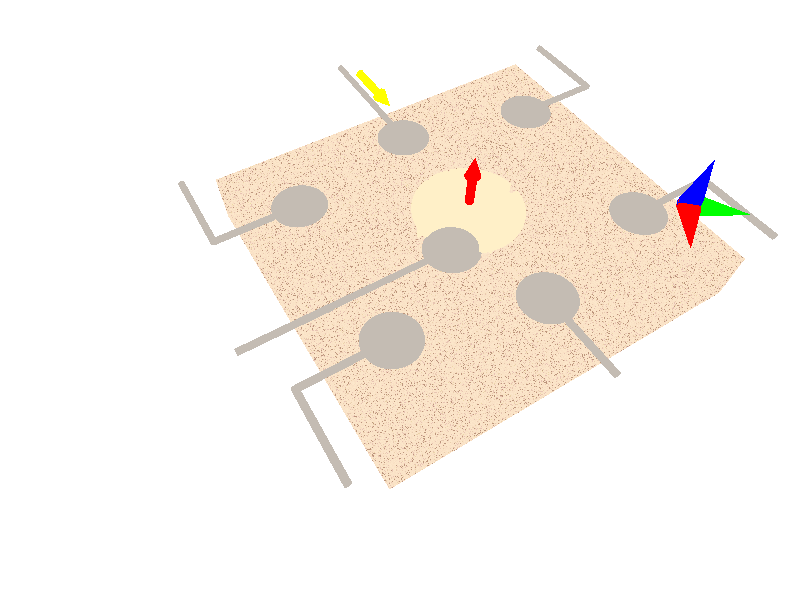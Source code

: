 #include "colors.inc" 
#include "textures.inc"
#include "golds.inc"
#include "metals.inc"
#include "woods.inc"

// Axis reference
cone{ <0,3,0>, 1, <5,3,0>, 0 pigment{color rgb<1,0,0>} } // x-axis 
cone{ <0,3,0>, 1, <0,8,0>, 0 pigment{color rgb<0,0,1>} } // y-axis
cone{ <0,3,0>, 1, <0,3,5>, 0 pigment{color rgb<0,1,0>} } // z-axis
                                                         
// This set of x?? and y?? defines all corners on the Hall bar.
#declare x01 =  0.00;
#declare x02 =  8.00;
#declare x03 =  9.00;
#declare x04 = 13.75;
#declare x05 = 14.00;
#declare x06 = 16.00;
#declare x07 = 16.25;
#declare x08 = 21.00;
#declare x09 = 22.00;
#declare x10 = 30.00;
        
#declare y01 = -3.00;
#declare y02 =  0.00;
#declare y03 =  3.00;
#declare y04 =  4.00;
#declare y05 =  7.00;
#declare y06 =  7.80;
#declare y07 =  8.00;
#declare y08 = 10.00;
#declare y09 = 11.00;
#declare y10 = 13.00;
#declare y11 = 13.20;
#declare y12 = 14.00;
#declare y13 = 17.00;
#declare y14 = 18.00;
#declare y15 = 21.00;
#declare y16 = 24.00;
        
#declare zI  =  0.00;
#declare zF  =  1.00;  

#declare sample_texture = texture{ Cork}//T_Wood10 }
                                                                                                                 
// Substrate definition.                                                                                        
#declare substrate = box{ <-2.5,-5.5,-5.0>, <32.5,26.5,0> texture{ sample_texture } }

// Hall-bar definition.
#declare bH = union{
                                
        box{ <x01,y02,zI>, <x02,y05,zF> }
        box{ <x03,y01,zI>, <x08,y03,zF> }
        box{ <x09,y02,zI>, <x10,y05,zF> }
        box{ <x05,y02,zI>, <x06,y15,zF> } 
        box{ <x01,y04,zI>, <x04,y08,zF> }
        box{ <x07,y04,zI>, <x10,y08,zF> }
        box{ <x03,y06,zI>, <x08,y07,zF> }  
        box{ <x01,y09,zI>, <x04,y13,zF> }
        box{ <x07,y09,zI>, <x10,y13,zF> }
        box{ <x03,y10,zI>, <x08,y11,zF> } 
        box{ <x01,y12,zI>, <x02,y15,zF> }
        box{ <x09,y12,zI>, <x10,y15,zF> }
        box{ <x03,y14,zI>, <x08,y16,zF> }
        
        texture{ sample_texture }
}                                                                             
 
// Gate definition.
#declare gate = union{
                                     
        #local gate_radius    = 5.00;                                     
        #local gate_thickness = 0.20;
        #local gate_texture   = texture{ T_Gold_5B }
                                
        // Upper circle.
        difference{
                cylinder { <15,10.5,zF>, <15,10.5,zF + gate_thickness>, gate_radius }
                box { <x02,y08,zF-0.0001>, <x05,y09,zF+gate_thickness+0.0001> }                
                box { <x04,y04,zF-0.0001>, <x05,y06,zF+gate_thickness+0.0001> }
                box { <x04,y07,zF-0.0001>, <x05,y10,zF+gate_thickness+0.0001> }
                box { <x04,y11,zF-0.0001>, <x05,y13,zF+gate_thickness+0.0001> }
                
                box { <x06,y08,zF-0.0001>, <x09,y09,zF+gate_thickness+0.0001> }
                box { <x06,y04,zF-0.0001>, <x07,y06,zF+gate_thickness+0.0001> }
                box { <x06,y07,zF-0.0001>, <x07,y10,zF+gate_thickness+0.0001> }
                box { <x06,y11,zF-0.0001>, <x07,y13,zF+gate_thickness+0.0001> }                
        }                                                                    
        
        // Lower circle
        cylinder { <15,10.5,zI>, <15,10.5,zI + gate_thickness>, gate_radius }
        
          
        // The vertical walls.
        #local delta = 0.01;
        box { <15-gate_radius,y09,zF>, <x04+delta,y09-delta,gate_thickness> }
        box { <15-gate_radius,y08,zF>, <x04+delta,y08+delta,gate_thickness> }
        box { <15+gate_radius,y08,zF>, <x07-delta,y08+delta,gate_thickness> }
        box { <15+gate_radius,y09,zF>, <x07-delta,y09-delta,gate_thickness> }
        
        box { <x04,y07,zF>, <x05,y07+delta,gate_thickness> }
        box { <x04,y10,zF>, <x05,y10-delta,gate_thickness> }
        box { <x07,y07,zF>, <x06,y07+delta,gate_thickness> }
        box { <x07,y10,zF>, <x06,y10-delta,gate_thickness> }
        
        box { <x04,y07,zF>, <x04+delta,y08+delta,gate_thickness> }
        box { <x04,y10,zF>, <x04+delta,y09-delta,gate_thickness> }
        box { <x07,y07,zF>, <x07-delta,y08+delta,gate_thickness> }
        box { <x07,y10,zF>, <x07-delta,y09-delta,gate_thickness> }
                                                                 
        box { <x06,y07,zF>, <x06+delta,y10-delta,gate_thickness> }
        box { <x05,y07,zF>, <x05-delta,y10,gate_thickness> }                                                                                                                                  
        
        box { <x04,y11,zF>, <x04+delta,15.3412,gate_thickness> }
        box { <x05,y11,zF>, <x05-delta,15.3992,gate_thickness> }
        box { <x04,y11,zF>, <x05,y11+delta,gate_thickness> }
                                 
        box { <x04,y06,zF>, <x04+delta,5.6588,gate_thickness> }
        box { <x05,y06,zF>, <x05-delta,5.6010,gate_thickness> }
        box { <x04,y06,zF>, <x05,y06-delta,gate_thickness> }                         
        
        box { <x07,y11,zF>, <x07-delta,15.3412,gate_thickness> }
        box { <x06,y11,zF>, <x06+delta,15.3992,gate_thickness> }
        box { <x07,y11,zF>, <x06,y11+delta,gate_thickness> }
          
        box { <x07,y06,zF>, <x07-delta,5.6588,gate_thickness> }
        box { <x06,y06,zF>, <x06+delta,5.6010,gate_thickness> }
        box { <x06,y06,zF>, <x07,y06-delta,gate_thickness> }                         
        
        texture{ gate_texture }
}                         
 
// Contacts and terminals definition.
#declare contacts = union{
    
    // Wire diameter.                     
    #local d = 0.3;                         
    
    // This macro builds one single contact at (x0,y0).
    // Each contact is an elipsoid given by (x - x0)^2/rX^2 + (y - y0)^2/rY^2 + (z - z0)^2/rZ^2 = 1.
    // Converting this equation to the form requested by the command "quadric" one obtains the A, B... J given below.
    #macro contact( x0, y0 )
        union{        
            #local z0 = 1.00;            
            #local rX = 2.5;
            #local rY = 2.5;
            #local rZ = 0.5;
        
            #local A = pow(rY*rZ,2);
            #local B = pow(rX*rZ,2);
            #local C = pow(rX*rY,2);       
            #local D = 0;
            #local E = 0;
            #local F = 0;
            #local G = -2*x0*A;
            #local H = -2*y0*B;
            #local I = -2*z0*C;
            #local J = pow(x0*rY*rZ,2)+pow(y0*rX*rZ,2)+pow(z0*rX*rY,2)-pow(rX*rY*rZ,2);
        
            quadric{ <A,B,C>, <D,E,F>, <G,H,I>, J }
        }
    #end 

    // Contact #1 (source)
    contact( x05 + 1.0, y01 + 2.5 )    
    // Contact #2
    contact( x01 + 2.5, y02 + 2.5 ) 
    // Contact #3
    contact( x01 + 2.5, y15 - 2.5 )
    // Contact #4 (drain)
    contact( x05 + 1.0, y16 - 2.5 )    
    // Contact #5
    contact( x10 - 2.5, y15 - 2.5 )    
    // Contact #6
    contact( x10 - 2.5, y02 + 2.5 )   
    // Contact #7 (gate)
    contact( x07 + 2.5, y08 - 2.5 )
                                                       
    // Wire of contact #1
    cylinder{ <x05 + 1.0, y01 + 2.5, 1.0>, <x05 + 1.0, y01 -  5.5, 1.0>, d }                 
    // Wire of contact #2                
    cylinder{ <x01 + 2.5, y02 + 2.5, 1.0>, <x01 - 5.5, y02 +  2.5, 1.0>, d }
    cylinder{ <x01 - 5.5, y02 + 2.5, 1.0>, <x01 - 5.5, y02 -  5.5, 1.0>, d }
    sphere{ <x01 - 5.5, y02 + 2.5, 1.0>, d }
    // Wire of contact #3
    cylinder{ <x01 + 2.5, y15 - 2.5, 1.0>, <x01 - 5.5, y15 -  2.5, 1.0>, d } 
    cylinder{ <x01 - 5.5, y15 - 2.5, 1.0>, <x01 - 5.5, y15 +  5.5, 1.0>, d }
    sphere{ <x01 - 5.5, y15 - 2.5, 1.0>, d }
    // Wire of contact #4
    cylinder{ <x05 + 1.0, y16 - 2.5, 1.0>, <x05 + 1.0, y16 + 10.5, 1.0>, d }
    // Wire of contact #5
    cylinder{ <x10 - 2.5, y15 - 2.5, 1.0>, <x10 + 5.5, y15 -  2.5, 1.0>, d }
    cylinder{ <x10 + 5.5, y15 - 2.5, 1.0>, <x10 + 5.5, y15 +  5.5, 1.0>, d }    
    sphere{ <x10 + 5.5, y15 - 2.5, 1.0>, d }
    // Wire of contact #6
    cylinder{ <x10 - 2.5, y02 + 2.5, 1.0>, <x10 + 5.5, y02 +  2.5, 1.0>, d }
    cylinder{ <x10 + 5.5, y02 + 2.5, 1.0>, <x10 + 5.5, y02 -  5.5, 1.0>, d }
    sphere{ <x10 + 5.5, y02 + 2.5, 1.0>, d }                             
    // Wire of contact #7
    cylinder{ <x07 + 2.5, y08 - 2.5, 1.0>, <38.0, y08 - 2.5, 1.0>, d }   
                                
    texture { Aluminum }
}

// Magnetic field arrow definition.
#declare B = union{                                    
    cylinder{ <15.0, 10.5, 2.0>, <15.0, 10.5, 5.0>, 0.4 }
    cone{ <15.0, 10.5, 5.0>, 0.7, <15.0, 10.5, 7.0>, 0.0 }
    pigment{ color rgb<1,0,0> }
} 

// Electric current arrow definition.
#declare I = union{
    cylinder{ <15.0, 30.0, 3.0>, <15.0, 26.0, 3.0>, 0.4 }
    cone{ <15.0, 26.0, 3.0>, 0.7, <15.0, 24.0, 3.0>, 0.0 }
    pigment{ color rgb<1,1,0> }
}
  
// -----------------------------
// Putting the objects in scene.
// -----------------------------
    
// Background.
background { color White }           

// Illumination. 
light_source{ <-50, 100, -10> White fade_distance 50 fade_power 2}
light_source{ < 50,  50,   0> White fade_distance 75 fade_power 2}
light_source{ < 50,  0,   -20> White fade_distance 40 fade_power 2 }

// Camera.
camera { location < 40, 40, -15> look_at  < 20, 10, -20> }
        
// The objects.        
object{ substrate rotate -90*x rotate 45*y }      
object{ bH        rotate -90*x rotate 45*y }
object{ gate      rotate -90*x rotate 45*y }
object{ contacts  rotate -90*x rotate 45*y }        
object{ B         rotate -90*x rotate 45*y }
object{ I         rotate -90*x rotate 45*y }